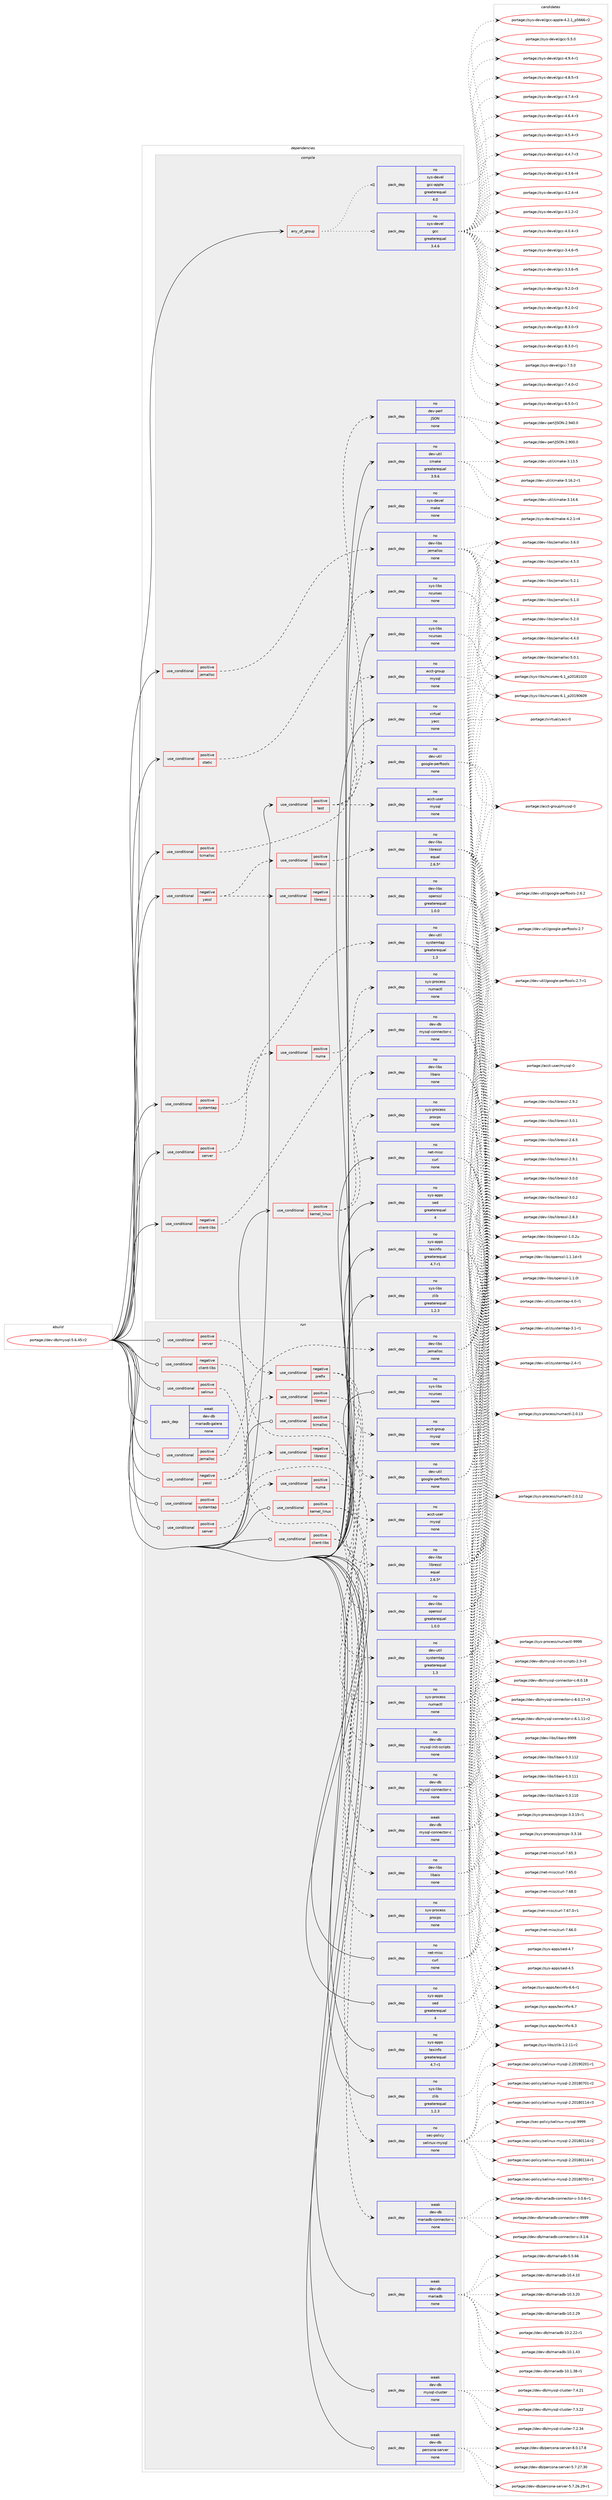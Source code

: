 digraph prolog {

# *************
# Graph options
# *************

newrank=true;
concentrate=true;
compound=true;
graph [rankdir=LR,fontname=Helvetica,fontsize=10,ranksep=1.5];#, ranksep=2.5, nodesep=0.2];
edge  [arrowhead=vee];
node  [fontname=Helvetica,fontsize=10];

# **********
# The ebuild
# **********

subgraph cluster_leftcol {
color=gray;
rank=same;
label=<<i>ebuild</i>>;
id [label="portage://dev-db/mysql-5.6.45-r2", color=red, width=4, href="../dev-db/mysql-5.6.45-r2.svg"];
}

# ****************
# The dependencies
# ****************

subgraph cluster_midcol {
color=gray;
label=<<i>dependencies</i>>;
subgraph cluster_compile {
fillcolor="#eeeeee";
style=filled;
label=<<i>compile</i>>;
subgraph any7005 {
dependency582456 [label=<<TABLE BORDER="0" CELLBORDER="1" CELLSPACING="0" CELLPADDING="4"><TR><TD CELLPADDING="10">any_of_group</TD></TR></TABLE>>, shape=none, color=red];subgraph pack437229 {
dependency582457 [label=<<TABLE BORDER="0" CELLBORDER="1" CELLSPACING="0" CELLPADDING="4" WIDTH="220"><TR><TD ROWSPAN="6" CELLPADDING="30">pack_dep</TD></TR><TR><TD WIDTH="110">no</TD></TR><TR><TD>sys-devel</TD></TR><TR><TD>gcc</TD></TR><TR><TD>greaterequal</TD></TR><TR><TD>3.4.6</TD></TR></TABLE>>, shape=none, color=blue];
}
dependency582456:e -> dependency582457:w [weight=20,style="dotted",arrowhead="oinv"];
subgraph pack437230 {
dependency582458 [label=<<TABLE BORDER="0" CELLBORDER="1" CELLSPACING="0" CELLPADDING="4" WIDTH="220"><TR><TD ROWSPAN="6" CELLPADDING="30">pack_dep</TD></TR><TR><TD WIDTH="110">no</TD></TR><TR><TD>sys-devel</TD></TR><TR><TD>gcc-apple</TD></TR><TR><TD>greaterequal</TD></TR><TR><TD>4.0</TD></TR></TABLE>>, shape=none, color=blue];
}
dependency582456:e -> dependency582458:w [weight=20,style="dotted",arrowhead="oinv"];
}
id:e -> dependency582456:w [weight=20,style="solid",arrowhead="vee"];
subgraph cond137981 {
dependency582459 [label=<<TABLE BORDER="0" CELLBORDER="1" CELLSPACING="0" CELLPADDING="4"><TR><TD ROWSPAN="3" CELLPADDING="10">use_conditional</TD></TR><TR><TD>negative</TD></TR><TR><TD>client-libs</TD></TR></TABLE>>, shape=none, color=red];
subgraph pack437231 {
dependency582460 [label=<<TABLE BORDER="0" CELLBORDER="1" CELLSPACING="0" CELLPADDING="4" WIDTH="220"><TR><TD ROWSPAN="6" CELLPADDING="30">pack_dep</TD></TR><TR><TD WIDTH="110">no</TD></TR><TR><TD>dev-db</TD></TR><TR><TD>mysql-connector-c</TD></TR><TR><TD>none</TD></TR><TR><TD></TD></TR></TABLE>>, shape=none, color=blue];
}
dependency582459:e -> dependency582460:w [weight=20,style="dashed",arrowhead="vee"];
}
id:e -> dependency582459:w [weight=20,style="solid",arrowhead="vee"];
subgraph cond137982 {
dependency582461 [label=<<TABLE BORDER="0" CELLBORDER="1" CELLSPACING="0" CELLPADDING="4"><TR><TD ROWSPAN="3" CELLPADDING="10">use_conditional</TD></TR><TR><TD>negative</TD></TR><TR><TD>yassl</TD></TR></TABLE>>, shape=none, color=red];
subgraph cond137983 {
dependency582462 [label=<<TABLE BORDER="0" CELLBORDER="1" CELLSPACING="0" CELLPADDING="4"><TR><TD ROWSPAN="3" CELLPADDING="10">use_conditional</TD></TR><TR><TD>negative</TD></TR><TR><TD>libressl</TD></TR></TABLE>>, shape=none, color=red];
subgraph pack437232 {
dependency582463 [label=<<TABLE BORDER="0" CELLBORDER="1" CELLSPACING="0" CELLPADDING="4" WIDTH="220"><TR><TD ROWSPAN="6" CELLPADDING="30">pack_dep</TD></TR><TR><TD WIDTH="110">no</TD></TR><TR><TD>dev-libs</TD></TR><TR><TD>openssl</TD></TR><TR><TD>greaterequal</TD></TR><TR><TD>1.0.0</TD></TR></TABLE>>, shape=none, color=blue];
}
dependency582462:e -> dependency582463:w [weight=20,style="dashed",arrowhead="vee"];
}
dependency582461:e -> dependency582462:w [weight=20,style="dashed",arrowhead="vee"];
subgraph cond137984 {
dependency582464 [label=<<TABLE BORDER="0" CELLBORDER="1" CELLSPACING="0" CELLPADDING="4"><TR><TD ROWSPAN="3" CELLPADDING="10">use_conditional</TD></TR><TR><TD>positive</TD></TR><TR><TD>libressl</TD></TR></TABLE>>, shape=none, color=red];
subgraph pack437233 {
dependency582465 [label=<<TABLE BORDER="0" CELLBORDER="1" CELLSPACING="0" CELLPADDING="4" WIDTH="220"><TR><TD ROWSPAN="6" CELLPADDING="30">pack_dep</TD></TR><TR><TD WIDTH="110">no</TD></TR><TR><TD>dev-libs</TD></TR><TR><TD>libressl</TD></TR><TR><TD>equal</TD></TR><TR><TD>2.6.5*</TD></TR></TABLE>>, shape=none, color=blue];
}
dependency582464:e -> dependency582465:w [weight=20,style="dashed",arrowhead="vee"];
}
dependency582461:e -> dependency582464:w [weight=20,style="dashed",arrowhead="vee"];
}
id:e -> dependency582461:w [weight=20,style="solid",arrowhead="vee"];
subgraph cond137985 {
dependency582466 [label=<<TABLE BORDER="0" CELLBORDER="1" CELLSPACING="0" CELLPADDING="4"><TR><TD ROWSPAN="3" CELLPADDING="10">use_conditional</TD></TR><TR><TD>positive</TD></TR><TR><TD>jemalloc</TD></TR></TABLE>>, shape=none, color=red];
subgraph pack437234 {
dependency582467 [label=<<TABLE BORDER="0" CELLBORDER="1" CELLSPACING="0" CELLPADDING="4" WIDTH="220"><TR><TD ROWSPAN="6" CELLPADDING="30">pack_dep</TD></TR><TR><TD WIDTH="110">no</TD></TR><TR><TD>dev-libs</TD></TR><TR><TD>jemalloc</TD></TR><TR><TD>none</TD></TR><TR><TD></TD></TR></TABLE>>, shape=none, color=blue];
}
dependency582466:e -> dependency582467:w [weight=20,style="dashed",arrowhead="vee"];
}
id:e -> dependency582466:w [weight=20,style="solid",arrowhead="vee"];
subgraph cond137986 {
dependency582468 [label=<<TABLE BORDER="0" CELLBORDER="1" CELLSPACING="0" CELLPADDING="4"><TR><TD ROWSPAN="3" CELLPADDING="10">use_conditional</TD></TR><TR><TD>positive</TD></TR><TR><TD>kernel_linux</TD></TR></TABLE>>, shape=none, color=red];
subgraph pack437235 {
dependency582469 [label=<<TABLE BORDER="0" CELLBORDER="1" CELLSPACING="0" CELLPADDING="4" WIDTH="220"><TR><TD ROWSPAN="6" CELLPADDING="30">pack_dep</TD></TR><TR><TD WIDTH="110">no</TD></TR><TR><TD>sys-process</TD></TR><TR><TD>procps</TD></TR><TR><TD>none</TD></TR><TR><TD></TD></TR></TABLE>>, shape=none, color=blue];
}
dependency582468:e -> dependency582469:w [weight=20,style="dashed",arrowhead="vee"];
subgraph pack437236 {
dependency582470 [label=<<TABLE BORDER="0" CELLBORDER="1" CELLSPACING="0" CELLPADDING="4" WIDTH="220"><TR><TD ROWSPAN="6" CELLPADDING="30">pack_dep</TD></TR><TR><TD WIDTH="110">no</TD></TR><TR><TD>dev-libs</TD></TR><TR><TD>libaio</TD></TR><TR><TD>none</TD></TR><TR><TD></TD></TR></TABLE>>, shape=none, color=blue];
}
dependency582468:e -> dependency582470:w [weight=20,style="dashed",arrowhead="vee"];
}
id:e -> dependency582468:w [weight=20,style="solid",arrowhead="vee"];
subgraph cond137987 {
dependency582471 [label=<<TABLE BORDER="0" CELLBORDER="1" CELLSPACING="0" CELLPADDING="4"><TR><TD ROWSPAN="3" CELLPADDING="10">use_conditional</TD></TR><TR><TD>positive</TD></TR><TR><TD>server</TD></TR></TABLE>>, shape=none, color=red];
subgraph cond137988 {
dependency582472 [label=<<TABLE BORDER="0" CELLBORDER="1" CELLSPACING="0" CELLPADDING="4"><TR><TD ROWSPAN="3" CELLPADDING="10">use_conditional</TD></TR><TR><TD>positive</TD></TR><TR><TD>numa</TD></TR></TABLE>>, shape=none, color=red];
subgraph pack437237 {
dependency582473 [label=<<TABLE BORDER="0" CELLBORDER="1" CELLSPACING="0" CELLPADDING="4" WIDTH="220"><TR><TD ROWSPAN="6" CELLPADDING="30">pack_dep</TD></TR><TR><TD WIDTH="110">no</TD></TR><TR><TD>sys-process</TD></TR><TR><TD>numactl</TD></TR><TR><TD>none</TD></TR><TR><TD></TD></TR></TABLE>>, shape=none, color=blue];
}
dependency582472:e -> dependency582473:w [weight=20,style="dashed",arrowhead="vee"];
}
dependency582471:e -> dependency582472:w [weight=20,style="dashed",arrowhead="vee"];
}
id:e -> dependency582471:w [weight=20,style="solid",arrowhead="vee"];
subgraph cond137989 {
dependency582474 [label=<<TABLE BORDER="0" CELLBORDER="1" CELLSPACING="0" CELLPADDING="4"><TR><TD ROWSPAN="3" CELLPADDING="10">use_conditional</TD></TR><TR><TD>positive</TD></TR><TR><TD>static</TD></TR></TABLE>>, shape=none, color=red];
subgraph pack437238 {
dependency582475 [label=<<TABLE BORDER="0" CELLBORDER="1" CELLSPACING="0" CELLPADDING="4" WIDTH="220"><TR><TD ROWSPAN="6" CELLPADDING="30">pack_dep</TD></TR><TR><TD WIDTH="110">no</TD></TR><TR><TD>sys-libs</TD></TR><TR><TD>ncurses</TD></TR><TR><TD>none</TD></TR><TR><TD></TD></TR></TABLE>>, shape=none, color=blue];
}
dependency582474:e -> dependency582475:w [weight=20,style="dashed",arrowhead="vee"];
}
id:e -> dependency582474:w [weight=20,style="solid",arrowhead="vee"];
subgraph cond137990 {
dependency582476 [label=<<TABLE BORDER="0" CELLBORDER="1" CELLSPACING="0" CELLPADDING="4"><TR><TD ROWSPAN="3" CELLPADDING="10">use_conditional</TD></TR><TR><TD>positive</TD></TR><TR><TD>systemtap</TD></TR></TABLE>>, shape=none, color=red];
subgraph pack437239 {
dependency582477 [label=<<TABLE BORDER="0" CELLBORDER="1" CELLSPACING="0" CELLPADDING="4" WIDTH="220"><TR><TD ROWSPAN="6" CELLPADDING="30">pack_dep</TD></TR><TR><TD WIDTH="110">no</TD></TR><TR><TD>dev-util</TD></TR><TR><TD>systemtap</TD></TR><TR><TD>greaterequal</TD></TR><TR><TD>1.3</TD></TR></TABLE>>, shape=none, color=blue];
}
dependency582476:e -> dependency582477:w [weight=20,style="dashed",arrowhead="vee"];
}
id:e -> dependency582476:w [weight=20,style="solid",arrowhead="vee"];
subgraph cond137991 {
dependency582478 [label=<<TABLE BORDER="0" CELLBORDER="1" CELLSPACING="0" CELLPADDING="4"><TR><TD ROWSPAN="3" CELLPADDING="10">use_conditional</TD></TR><TR><TD>positive</TD></TR><TR><TD>tcmalloc</TD></TR></TABLE>>, shape=none, color=red];
subgraph pack437240 {
dependency582479 [label=<<TABLE BORDER="0" CELLBORDER="1" CELLSPACING="0" CELLPADDING="4" WIDTH="220"><TR><TD ROWSPAN="6" CELLPADDING="30">pack_dep</TD></TR><TR><TD WIDTH="110">no</TD></TR><TR><TD>dev-util</TD></TR><TR><TD>google-perftools</TD></TR><TR><TD>none</TD></TR><TR><TD></TD></TR></TABLE>>, shape=none, color=blue];
}
dependency582478:e -> dependency582479:w [weight=20,style="dashed",arrowhead="vee"];
}
id:e -> dependency582478:w [weight=20,style="solid",arrowhead="vee"];
subgraph cond137992 {
dependency582480 [label=<<TABLE BORDER="0" CELLBORDER="1" CELLSPACING="0" CELLPADDING="4"><TR><TD ROWSPAN="3" CELLPADDING="10">use_conditional</TD></TR><TR><TD>positive</TD></TR><TR><TD>test</TD></TR></TABLE>>, shape=none, color=red];
subgraph pack437241 {
dependency582481 [label=<<TABLE BORDER="0" CELLBORDER="1" CELLSPACING="0" CELLPADDING="4" WIDTH="220"><TR><TD ROWSPAN="6" CELLPADDING="30">pack_dep</TD></TR><TR><TD WIDTH="110">no</TD></TR><TR><TD>acct-group</TD></TR><TR><TD>mysql</TD></TR><TR><TD>none</TD></TR><TR><TD></TD></TR></TABLE>>, shape=none, color=blue];
}
dependency582480:e -> dependency582481:w [weight=20,style="dashed",arrowhead="vee"];
subgraph pack437242 {
dependency582482 [label=<<TABLE BORDER="0" CELLBORDER="1" CELLSPACING="0" CELLPADDING="4" WIDTH="220"><TR><TD ROWSPAN="6" CELLPADDING="30">pack_dep</TD></TR><TR><TD WIDTH="110">no</TD></TR><TR><TD>acct-user</TD></TR><TR><TD>mysql</TD></TR><TR><TD>none</TD></TR><TR><TD></TD></TR></TABLE>>, shape=none, color=blue];
}
dependency582480:e -> dependency582482:w [weight=20,style="dashed",arrowhead="vee"];
subgraph pack437243 {
dependency582483 [label=<<TABLE BORDER="0" CELLBORDER="1" CELLSPACING="0" CELLPADDING="4" WIDTH="220"><TR><TD ROWSPAN="6" CELLPADDING="30">pack_dep</TD></TR><TR><TD WIDTH="110">no</TD></TR><TR><TD>dev-perl</TD></TR><TR><TD>JSON</TD></TR><TR><TD>none</TD></TR><TR><TD></TD></TR></TABLE>>, shape=none, color=blue];
}
dependency582480:e -> dependency582483:w [weight=20,style="dashed",arrowhead="vee"];
}
id:e -> dependency582480:w [weight=20,style="solid",arrowhead="vee"];
subgraph pack437244 {
dependency582484 [label=<<TABLE BORDER="0" CELLBORDER="1" CELLSPACING="0" CELLPADDING="4" WIDTH="220"><TR><TD ROWSPAN="6" CELLPADDING="30">pack_dep</TD></TR><TR><TD WIDTH="110">no</TD></TR><TR><TD>dev-util</TD></TR><TR><TD>cmake</TD></TR><TR><TD>greaterequal</TD></TR><TR><TD>3.9.6</TD></TR></TABLE>>, shape=none, color=blue];
}
id:e -> dependency582484:w [weight=20,style="solid",arrowhead="vee"];
subgraph pack437245 {
dependency582485 [label=<<TABLE BORDER="0" CELLBORDER="1" CELLSPACING="0" CELLPADDING="4" WIDTH="220"><TR><TD ROWSPAN="6" CELLPADDING="30">pack_dep</TD></TR><TR><TD WIDTH="110">no</TD></TR><TR><TD>net-misc</TD></TR><TR><TD>curl</TD></TR><TR><TD>none</TD></TR><TR><TD></TD></TR></TABLE>>, shape=none, color=blue];
}
id:e -> dependency582485:w [weight=20,style="solid",arrowhead="vee"];
subgraph pack437246 {
dependency582486 [label=<<TABLE BORDER="0" CELLBORDER="1" CELLSPACING="0" CELLPADDING="4" WIDTH="220"><TR><TD ROWSPAN="6" CELLPADDING="30">pack_dep</TD></TR><TR><TD WIDTH="110">no</TD></TR><TR><TD>sys-apps</TD></TR><TR><TD>sed</TD></TR><TR><TD>greaterequal</TD></TR><TR><TD>4</TD></TR></TABLE>>, shape=none, color=blue];
}
id:e -> dependency582486:w [weight=20,style="solid",arrowhead="vee"];
subgraph pack437247 {
dependency582487 [label=<<TABLE BORDER="0" CELLBORDER="1" CELLSPACING="0" CELLPADDING="4" WIDTH="220"><TR><TD ROWSPAN="6" CELLPADDING="30">pack_dep</TD></TR><TR><TD WIDTH="110">no</TD></TR><TR><TD>sys-apps</TD></TR><TR><TD>texinfo</TD></TR><TR><TD>greaterequal</TD></TR><TR><TD>4.7-r1</TD></TR></TABLE>>, shape=none, color=blue];
}
id:e -> dependency582487:w [weight=20,style="solid",arrowhead="vee"];
subgraph pack437248 {
dependency582488 [label=<<TABLE BORDER="0" CELLBORDER="1" CELLSPACING="0" CELLPADDING="4" WIDTH="220"><TR><TD ROWSPAN="6" CELLPADDING="30">pack_dep</TD></TR><TR><TD WIDTH="110">no</TD></TR><TR><TD>sys-devel</TD></TR><TR><TD>make</TD></TR><TR><TD>none</TD></TR><TR><TD></TD></TR></TABLE>>, shape=none, color=blue];
}
id:e -> dependency582488:w [weight=20,style="solid",arrowhead="vee"];
subgraph pack437249 {
dependency582489 [label=<<TABLE BORDER="0" CELLBORDER="1" CELLSPACING="0" CELLPADDING="4" WIDTH="220"><TR><TD ROWSPAN="6" CELLPADDING="30">pack_dep</TD></TR><TR><TD WIDTH="110">no</TD></TR><TR><TD>sys-libs</TD></TR><TR><TD>ncurses</TD></TR><TR><TD>none</TD></TR><TR><TD></TD></TR></TABLE>>, shape=none, color=blue];
}
id:e -> dependency582489:w [weight=20,style="solid",arrowhead="vee"];
subgraph pack437250 {
dependency582490 [label=<<TABLE BORDER="0" CELLBORDER="1" CELLSPACING="0" CELLPADDING="4" WIDTH="220"><TR><TD ROWSPAN="6" CELLPADDING="30">pack_dep</TD></TR><TR><TD WIDTH="110">no</TD></TR><TR><TD>sys-libs</TD></TR><TR><TD>zlib</TD></TR><TR><TD>greaterequal</TD></TR><TR><TD>1.2.3</TD></TR></TABLE>>, shape=none, color=blue];
}
id:e -> dependency582490:w [weight=20,style="solid",arrowhead="vee"];
subgraph pack437251 {
dependency582491 [label=<<TABLE BORDER="0" CELLBORDER="1" CELLSPACING="0" CELLPADDING="4" WIDTH="220"><TR><TD ROWSPAN="6" CELLPADDING="30">pack_dep</TD></TR><TR><TD WIDTH="110">no</TD></TR><TR><TD>virtual</TD></TR><TR><TD>yacc</TD></TR><TR><TD>none</TD></TR><TR><TD></TD></TR></TABLE>>, shape=none, color=blue];
}
id:e -> dependency582491:w [weight=20,style="solid",arrowhead="vee"];
}
subgraph cluster_compileandrun {
fillcolor="#eeeeee";
style=filled;
label=<<i>compile and run</i>>;
}
subgraph cluster_run {
fillcolor="#eeeeee";
style=filled;
label=<<i>run</i>>;
subgraph cond137993 {
dependency582492 [label=<<TABLE BORDER="0" CELLBORDER="1" CELLSPACING="0" CELLPADDING="4"><TR><TD ROWSPAN="3" CELLPADDING="10">use_conditional</TD></TR><TR><TD>negative</TD></TR><TR><TD>client-libs</TD></TR></TABLE>>, shape=none, color=red];
subgraph pack437252 {
dependency582493 [label=<<TABLE BORDER="0" CELLBORDER="1" CELLSPACING="0" CELLPADDING="4" WIDTH="220"><TR><TD ROWSPAN="6" CELLPADDING="30">pack_dep</TD></TR><TR><TD WIDTH="110">no</TD></TR><TR><TD>dev-db</TD></TR><TR><TD>mysql-connector-c</TD></TR><TR><TD>none</TD></TR><TR><TD></TD></TR></TABLE>>, shape=none, color=blue];
}
dependency582492:e -> dependency582493:w [weight=20,style="dashed",arrowhead="vee"];
}
id:e -> dependency582492:w [weight=20,style="solid",arrowhead="odot"];
subgraph cond137994 {
dependency582494 [label=<<TABLE BORDER="0" CELLBORDER="1" CELLSPACING="0" CELLPADDING="4"><TR><TD ROWSPAN="3" CELLPADDING="10">use_conditional</TD></TR><TR><TD>negative</TD></TR><TR><TD>yassl</TD></TR></TABLE>>, shape=none, color=red];
subgraph cond137995 {
dependency582495 [label=<<TABLE BORDER="0" CELLBORDER="1" CELLSPACING="0" CELLPADDING="4"><TR><TD ROWSPAN="3" CELLPADDING="10">use_conditional</TD></TR><TR><TD>negative</TD></TR><TR><TD>libressl</TD></TR></TABLE>>, shape=none, color=red];
subgraph pack437253 {
dependency582496 [label=<<TABLE BORDER="0" CELLBORDER="1" CELLSPACING="0" CELLPADDING="4" WIDTH="220"><TR><TD ROWSPAN="6" CELLPADDING="30">pack_dep</TD></TR><TR><TD WIDTH="110">no</TD></TR><TR><TD>dev-libs</TD></TR><TR><TD>openssl</TD></TR><TR><TD>greaterequal</TD></TR><TR><TD>1.0.0</TD></TR></TABLE>>, shape=none, color=blue];
}
dependency582495:e -> dependency582496:w [weight=20,style="dashed",arrowhead="vee"];
}
dependency582494:e -> dependency582495:w [weight=20,style="dashed",arrowhead="vee"];
subgraph cond137996 {
dependency582497 [label=<<TABLE BORDER="0" CELLBORDER="1" CELLSPACING="0" CELLPADDING="4"><TR><TD ROWSPAN="3" CELLPADDING="10">use_conditional</TD></TR><TR><TD>positive</TD></TR><TR><TD>libressl</TD></TR></TABLE>>, shape=none, color=red];
subgraph pack437254 {
dependency582498 [label=<<TABLE BORDER="0" CELLBORDER="1" CELLSPACING="0" CELLPADDING="4" WIDTH="220"><TR><TD ROWSPAN="6" CELLPADDING="30">pack_dep</TD></TR><TR><TD WIDTH="110">no</TD></TR><TR><TD>dev-libs</TD></TR><TR><TD>libressl</TD></TR><TR><TD>equal</TD></TR><TR><TD>2.6.5*</TD></TR></TABLE>>, shape=none, color=blue];
}
dependency582497:e -> dependency582498:w [weight=20,style="dashed",arrowhead="vee"];
}
dependency582494:e -> dependency582497:w [weight=20,style="dashed",arrowhead="vee"];
}
id:e -> dependency582494:w [weight=20,style="solid",arrowhead="odot"];
subgraph cond137997 {
dependency582499 [label=<<TABLE BORDER="0" CELLBORDER="1" CELLSPACING="0" CELLPADDING="4"><TR><TD ROWSPAN="3" CELLPADDING="10">use_conditional</TD></TR><TR><TD>positive</TD></TR><TR><TD>client-libs</TD></TR></TABLE>>, shape=none, color=red];
subgraph pack437255 {
dependency582500 [label=<<TABLE BORDER="0" CELLBORDER="1" CELLSPACING="0" CELLPADDING="4" WIDTH="220"><TR><TD ROWSPAN="6" CELLPADDING="30">pack_dep</TD></TR><TR><TD WIDTH="110">weak</TD></TR><TR><TD>dev-db</TD></TR><TR><TD>mariadb-connector-c</TD></TR><TR><TD>none</TD></TR><TR><TD></TD></TR></TABLE>>, shape=none, color=blue];
}
dependency582499:e -> dependency582500:w [weight=20,style="dashed",arrowhead="vee"];
subgraph pack437256 {
dependency582501 [label=<<TABLE BORDER="0" CELLBORDER="1" CELLSPACING="0" CELLPADDING="4" WIDTH="220"><TR><TD ROWSPAN="6" CELLPADDING="30">pack_dep</TD></TR><TR><TD WIDTH="110">weak</TD></TR><TR><TD>dev-db</TD></TR><TR><TD>mysql-connector-c</TD></TR><TR><TD>none</TD></TR><TR><TD></TD></TR></TABLE>>, shape=none, color=blue];
}
dependency582499:e -> dependency582501:w [weight=20,style="dashed",arrowhead="vee"];
}
id:e -> dependency582499:w [weight=20,style="solid",arrowhead="odot"];
subgraph cond137998 {
dependency582502 [label=<<TABLE BORDER="0" CELLBORDER="1" CELLSPACING="0" CELLPADDING="4"><TR><TD ROWSPAN="3" CELLPADDING="10">use_conditional</TD></TR><TR><TD>positive</TD></TR><TR><TD>jemalloc</TD></TR></TABLE>>, shape=none, color=red];
subgraph pack437257 {
dependency582503 [label=<<TABLE BORDER="0" CELLBORDER="1" CELLSPACING="0" CELLPADDING="4" WIDTH="220"><TR><TD ROWSPAN="6" CELLPADDING="30">pack_dep</TD></TR><TR><TD WIDTH="110">no</TD></TR><TR><TD>dev-libs</TD></TR><TR><TD>jemalloc</TD></TR><TR><TD>none</TD></TR><TR><TD></TD></TR></TABLE>>, shape=none, color=blue];
}
dependency582502:e -> dependency582503:w [weight=20,style="dashed",arrowhead="vee"];
}
id:e -> dependency582502:w [weight=20,style="solid",arrowhead="odot"];
subgraph cond137999 {
dependency582504 [label=<<TABLE BORDER="0" CELLBORDER="1" CELLSPACING="0" CELLPADDING="4"><TR><TD ROWSPAN="3" CELLPADDING="10">use_conditional</TD></TR><TR><TD>positive</TD></TR><TR><TD>kernel_linux</TD></TR></TABLE>>, shape=none, color=red];
subgraph pack437258 {
dependency582505 [label=<<TABLE BORDER="0" CELLBORDER="1" CELLSPACING="0" CELLPADDING="4" WIDTH="220"><TR><TD ROWSPAN="6" CELLPADDING="30">pack_dep</TD></TR><TR><TD WIDTH="110">no</TD></TR><TR><TD>sys-process</TD></TR><TR><TD>procps</TD></TR><TR><TD>none</TD></TR><TR><TD></TD></TR></TABLE>>, shape=none, color=blue];
}
dependency582504:e -> dependency582505:w [weight=20,style="dashed",arrowhead="vee"];
subgraph pack437259 {
dependency582506 [label=<<TABLE BORDER="0" CELLBORDER="1" CELLSPACING="0" CELLPADDING="4" WIDTH="220"><TR><TD ROWSPAN="6" CELLPADDING="30">pack_dep</TD></TR><TR><TD WIDTH="110">no</TD></TR><TR><TD>dev-libs</TD></TR><TR><TD>libaio</TD></TR><TR><TD>none</TD></TR><TR><TD></TD></TR></TABLE>>, shape=none, color=blue];
}
dependency582504:e -> dependency582506:w [weight=20,style="dashed",arrowhead="vee"];
}
id:e -> dependency582504:w [weight=20,style="solid",arrowhead="odot"];
subgraph cond138000 {
dependency582507 [label=<<TABLE BORDER="0" CELLBORDER="1" CELLSPACING="0" CELLPADDING="4"><TR><TD ROWSPAN="3" CELLPADDING="10">use_conditional</TD></TR><TR><TD>positive</TD></TR><TR><TD>selinux</TD></TR></TABLE>>, shape=none, color=red];
subgraph pack437260 {
dependency582508 [label=<<TABLE BORDER="0" CELLBORDER="1" CELLSPACING="0" CELLPADDING="4" WIDTH="220"><TR><TD ROWSPAN="6" CELLPADDING="30">pack_dep</TD></TR><TR><TD WIDTH="110">no</TD></TR><TR><TD>sec-policy</TD></TR><TR><TD>selinux-mysql</TD></TR><TR><TD>none</TD></TR><TR><TD></TD></TR></TABLE>>, shape=none, color=blue];
}
dependency582507:e -> dependency582508:w [weight=20,style="dashed",arrowhead="vee"];
}
id:e -> dependency582507:w [weight=20,style="solid",arrowhead="odot"];
subgraph cond138001 {
dependency582509 [label=<<TABLE BORDER="0" CELLBORDER="1" CELLSPACING="0" CELLPADDING="4"><TR><TD ROWSPAN="3" CELLPADDING="10">use_conditional</TD></TR><TR><TD>positive</TD></TR><TR><TD>server</TD></TR></TABLE>>, shape=none, color=red];
subgraph cond138002 {
dependency582510 [label=<<TABLE BORDER="0" CELLBORDER="1" CELLSPACING="0" CELLPADDING="4"><TR><TD ROWSPAN="3" CELLPADDING="10">use_conditional</TD></TR><TR><TD>negative</TD></TR><TR><TD>prefix</TD></TR></TABLE>>, shape=none, color=red];
subgraph pack437261 {
dependency582511 [label=<<TABLE BORDER="0" CELLBORDER="1" CELLSPACING="0" CELLPADDING="4" WIDTH="220"><TR><TD ROWSPAN="6" CELLPADDING="30">pack_dep</TD></TR><TR><TD WIDTH="110">no</TD></TR><TR><TD>acct-group</TD></TR><TR><TD>mysql</TD></TR><TR><TD>none</TD></TR><TR><TD></TD></TR></TABLE>>, shape=none, color=blue];
}
dependency582510:e -> dependency582511:w [weight=20,style="dashed",arrowhead="vee"];
subgraph pack437262 {
dependency582512 [label=<<TABLE BORDER="0" CELLBORDER="1" CELLSPACING="0" CELLPADDING="4" WIDTH="220"><TR><TD ROWSPAN="6" CELLPADDING="30">pack_dep</TD></TR><TR><TD WIDTH="110">no</TD></TR><TR><TD>acct-user</TD></TR><TR><TD>mysql</TD></TR><TR><TD>none</TD></TR><TR><TD></TD></TR></TABLE>>, shape=none, color=blue];
}
dependency582510:e -> dependency582512:w [weight=20,style="dashed",arrowhead="vee"];
subgraph pack437263 {
dependency582513 [label=<<TABLE BORDER="0" CELLBORDER="1" CELLSPACING="0" CELLPADDING="4" WIDTH="220"><TR><TD ROWSPAN="6" CELLPADDING="30">pack_dep</TD></TR><TR><TD WIDTH="110">no</TD></TR><TR><TD>dev-db</TD></TR><TR><TD>mysql-init-scripts</TD></TR><TR><TD>none</TD></TR><TR><TD></TD></TR></TABLE>>, shape=none, color=blue];
}
dependency582510:e -> dependency582513:w [weight=20,style="dashed",arrowhead="vee"];
}
dependency582509:e -> dependency582510:w [weight=20,style="dashed",arrowhead="vee"];
}
id:e -> dependency582509:w [weight=20,style="solid",arrowhead="odot"];
subgraph cond138003 {
dependency582514 [label=<<TABLE BORDER="0" CELLBORDER="1" CELLSPACING="0" CELLPADDING="4"><TR><TD ROWSPAN="3" CELLPADDING="10">use_conditional</TD></TR><TR><TD>positive</TD></TR><TR><TD>server</TD></TR></TABLE>>, shape=none, color=red];
subgraph cond138004 {
dependency582515 [label=<<TABLE BORDER="0" CELLBORDER="1" CELLSPACING="0" CELLPADDING="4"><TR><TD ROWSPAN="3" CELLPADDING="10">use_conditional</TD></TR><TR><TD>positive</TD></TR><TR><TD>numa</TD></TR></TABLE>>, shape=none, color=red];
subgraph pack437264 {
dependency582516 [label=<<TABLE BORDER="0" CELLBORDER="1" CELLSPACING="0" CELLPADDING="4" WIDTH="220"><TR><TD ROWSPAN="6" CELLPADDING="30">pack_dep</TD></TR><TR><TD WIDTH="110">no</TD></TR><TR><TD>sys-process</TD></TR><TR><TD>numactl</TD></TR><TR><TD>none</TD></TR><TR><TD></TD></TR></TABLE>>, shape=none, color=blue];
}
dependency582515:e -> dependency582516:w [weight=20,style="dashed",arrowhead="vee"];
}
dependency582514:e -> dependency582515:w [weight=20,style="dashed",arrowhead="vee"];
}
id:e -> dependency582514:w [weight=20,style="solid",arrowhead="odot"];
subgraph cond138005 {
dependency582517 [label=<<TABLE BORDER="0" CELLBORDER="1" CELLSPACING="0" CELLPADDING="4"><TR><TD ROWSPAN="3" CELLPADDING="10">use_conditional</TD></TR><TR><TD>positive</TD></TR><TR><TD>systemtap</TD></TR></TABLE>>, shape=none, color=red];
subgraph pack437265 {
dependency582518 [label=<<TABLE BORDER="0" CELLBORDER="1" CELLSPACING="0" CELLPADDING="4" WIDTH="220"><TR><TD ROWSPAN="6" CELLPADDING="30">pack_dep</TD></TR><TR><TD WIDTH="110">no</TD></TR><TR><TD>dev-util</TD></TR><TR><TD>systemtap</TD></TR><TR><TD>greaterequal</TD></TR><TR><TD>1.3</TD></TR></TABLE>>, shape=none, color=blue];
}
dependency582517:e -> dependency582518:w [weight=20,style="dashed",arrowhead="vee"];
}
id:e -> dependency582517:w [weight=20,style="solid",arrowhead="odot"];
subgraph cond138006 {
dependency582519 [label=<<TABLE BORDER="0" CELLBORDER="1" CELLSPACING="0" CELLPADDING="4"><TR><TD ROWSPAN="3" CELLPADDING="10">use_conditional</TD></TR><TR><TD>positive</TD></TR><TR><TD>tcmalloc</TD></TR></TABLE>>, shape=none, color=red];
subgraph pack437266 {
dependency582520 [label=<<TABLE BORDER="0" CELLBORDER="1" CELLSPACING="0" CELLPADDING="4" WIDTH="220"><TR><TD ROWSPAN="6" CELLPADDING="30">pack_dep</TD></TR><TR><TD WIDTH="110">no</TD></TR><TR><TD>dev-util</TD></TR><TR><TD>google-perftools</TD></TR><TR><TD>none</TD></TR><TR><TD></TD></TR></TABLE>>, shape=none, color=blue];
}
dependency582519:e -> dependency582520:w [weight=20,style="dashed",arrowhead="vee"];
}
id:e -> dependency582519:w [weight=20,style="solid",arrowhead="odot"];
subgraph pack437267 {
dependency582521 [label=<<TABLE BORDER="0" CELLBORDER="1" CELLSPACING="0" CELLPADDING="4" WIDTH="220"><TR><TD ROWSPAN="6" CELLPADDING="30">pack_dep</TD></TR><TR><TD WIDTH="110">no</TD></TR><TR><TD>net-misc</TD></TR><TR><TD>curl</TD></TR><TR><TD>none</TD></TR><TR><TD></TD></TR></TABLE>>, shape=none, color=blue];
}
id:e -> dependency582521:w [weight=20,style="solid",arrowhead="odot"];
subgraph pack437268 {
dependency582522 [label=<<TABLE BORDER="0" CELLBORDER="1" CELLSPACING="0" CELLPADDING="4" WIDTH="220"><TR><TD ROWSPAN="6" CELLPADDING="30">pack_dep</TD></TR><TR><TD WIDTH="110">no</TD></TR><TR><TD>sys-apps</TD></TR><TR><TD>sed</TD></TR><TR><TD>greaterequal</TD></TR><TR><TD>4</TD></TR></TABLE>>, shape=none, color=blue];
}
id:e -> dependency582522:w [weight=20,style="solid",arrowhead="odot"];
subgraph pack437269 {
dependency582523 [label=<<TABLE BORDER="0" CELLBORDER="1" CELLSPACING="0" CELLPADDING="4" WIDTH="220"><TR><TD ROWSPAN="6" CELLPADDING="30">pack_dep</TD></TR><TR><TD WIDTH="110">no</TD></TR><TR><TD>sys-apps</TD></TR><TR><TD>texinfo</TD></TR><TR><TD>greaterequal</TD></TR><TR><TD>4.7-r1</TD></TR></TABLE>>, shape=none, color=blue];
}
id:e -> dependency582523:w [weight=20,style="solid",arrowhead="odot"];
subgraph pack437270 {
dependency582524 [label=<<TABLE BORDER="0" CELLBORDER="1" CELLSPACING="0" CELLPADDING="4" WIDTH="220"><TR><TD ROWSPAN="6" CELLPADDING="30">pack_dep</TD></TR><TR><TD WIDTH="110">no</TD></TR><TR><TD>sys-libs</TD></TR><TR><TD>ncurses</TD></TR><TR><TD>none</TD></TR><TR><TD></TD></TR></TABLE>>, shape=none, color=blue];
}
id:e -> dependency582524:w [weight=20,style="solid",arrowhead="odot"];
subgraph pack437271 {
dependency582525 [label=<<TABLE BORDER="0" CELLBORDER="1" CELLSPACING="0" CELLPADDING="4" WIDTH="220"><TR><TD ROWSPAN="6" CELLPADDING="30">pack_dep</TD></TR><TR><TD WIDTH="110">no</TD></TR><TR><TD>sys-libs</TD></TR><TR><TD>zlib</TD></TR><TR><TD>greaterequal</TD></TR><TR><TD>1.2.3</TD></TR></TABLE>>, shape=none, color=blue];
}
id:e -> dependency582525:w [weight=20,style="solid",arrowhead="odot"];
subgraph pack437272 {
dependency582526 [label=<<TABLE BORDER="0" CELLBORDER="1" CELLSPACING="0" CELLPADDING="4" WIDTH="220"><TR><TD ROWSPAN="6" CELLPADDING="30">pack_dep</TD></TR><TR><TD WIDTH="110">weak</TD></TR><TR><TD>dev-db</TD></TR><TR><TD>mariadb</TD></TR><TR><TD>none</TD></TR><TR><TD></TD></TR></TABLE>>, shape=none, color=blue];
}
id:e -> dependency582526:w [weight=20,style="solid",arrowhead="odot"];
subgraph pack437273 {
dependency582527 [label=<<TABLE BORDER="0" CELLBORDER="1" CELLSPACING="0" CELLPADDING="4" WIDTH="220"><TR><TD ROWSPAN="6" CELLPADDING="30">pack_dep</TD></TR><TR><TD WIDTH="110">weak</TD></TR><TR><TD>dev-db</TD></TR><TR><TD>mariadb-galera</TD></TR><TR><TD>none</TD></TR><TR><TD></TD></TR></TABLE>>, shape=none, color=blue];
}
id:e -> dependency582527:w [weight=20,style="solid",arrowhead="odot"];
subgraph pack437274 {
dependency582528 [label=<<TABLE BORDER="0" CELLBORDER="1" CELLSPACING="0" CELLPADDING="4" WIDTH="220"><TR><TD ROWSPAN="6" CELLPADDING="30">pack_dep</TD></TR><TR><TD WIDTH="110">weak</TD></TR><TR><TD>dev-db</TD></TR><TR><TD>mysql-cluster</TD></TR><TR><TD>none</TD></TR><TR><TD></TD></TR></TABLE>>, shape=none, color=blue];
}
id:e -> dependency582528:w [weight=20,style="solid",arrowhead="odot"];
subgraph pack437275 {
dependency582529 [label=<<TABLE BORDER="0" CELLBORDER="1" CELLSPACING="0" CELLPADDING="4" WIDTH="220"><TR><TD ROWSPAN="6" CELLPADDING="30">pack_dep</TD></TR><TR><TD WIDTH="110">weak</TD></TR><TR><TD>dev-db</TD></TR><TR><TD>percona-server</TD></TR><TR><TD>none</TD></TR><TR><TD></TD></TR></TABLE>>, shape=none, color=blue];
}
id:e -> dependency582529:w [weight=20,style="solid",arrowhead="odot"];
}
}

# **************
# The candidates
# **************

subgraph cluster_choices {
rank=same;
color=gray;
label=<<i>candidates</i>>;

subgraph choice437229 {
color=black;
nodesep=1;
choice115121115451001011181011084710399994557465046484511451 [label="portage://sys-devel/gcc-9.2.0-r3", color=red, width=4,href="../sys-devel/gcc-9.2.0-r3.svg"];
choice115121115451001011181011084710399994557465046484511450 [label="portage://sys-devel/gcc-9.2.0-r2", color=red, width=4,href="../sys-devel/gcc-9.2.0-r2.svg"];
choice115121115451001011181011084710399994556465146484511451 [label="portage://sys-devel/gcc-8.3.0-r3", color=red, width=4,href="../sys-devel/gcc-8.3.0-r3.svg"];
choice115121115451001011181011084710399994556465146484511449 [label="portage://sys-devel/gcc-8.3.0-r1", color=red, width=4,href="../sys-devel/gcc-8.3.0-r1.svg"];
choice11512111545100101118101108471039999455546534648 [label="portage://sys-devel/gcc-7.5.0", color=red, width=4,href="../sys-devel/gcc-7.5.0.svg"];
choice115121115451001011181011084710399994555465246484511450 [label="portage://sys-devel/gcc-7.4.0-r2", color=red, width=4,href="../sys-devel/gcc-7.4.0-r2.svg"];
choice115121115451001011181011084710399994554465346484511449 [label="portage://sys-devel/gcc-6.5.0-r1", color=red, width=4,href="../sys-devel/gcc-6.5.0-r1.svg"];
choice11512111545100101118101108471039999455346534648 [label="portage://sys-devel/gcc-5.5.0", color=red, width=4,href="../sys-devel/gcc-5.5.0.svg"];
choice115121115451001011181011084710399994552465746524511449 [label="portage://sys-devel/gcc-4.9.4-r1", color=red, width=4,href="../sys-devel/gcc-4.9.4-r1.svg"];
choice115121115451001011181011084710399994552465646534511451 [label="portage://sys-devel/gcc-4.8.5-r3", color=red, width=4,href="../sys-devel/gcc-4.8.5-r3.svg"];
choice115121115451001011181011084710399994552465546524511451 [label="portage://sys-devel/gcc-4.7.4-r3", color=red, width=4,href="../sys-devel/gcc-4.7.4-r3.svg"];
choice115121115451001011181011084710399994552465446524511451 [label="portage://sys-devel/gcc-4.6.4-r3", color=red, width=4,href="../sys-devel/gcc-4.6.4-r3.svg"];
choice115121115451001011181011084710399994552465346524511451 [label="portage://sys-devel/gcc-4.5.4-r3", color=red, width=4,href="../sys-devel/gcc-4.5.4-r3.svg"];
choice115121115451001011181011084710399994552465246554511451 [label="portage://sys-devel/gcc-4.4.7-r3", color=red, width=4,href="../sys-devel/gcc-4.4.7-r3.svg"];
choice115121115451001011181011084710399994552465146544511452 [label="portage://sys-devel/gcc-4.3.6-r4", color=red, width=4,href="../sys-devel/gcc-4.3.6-r4.svg"];
choice115121115451001011181011084710399994552465046524511452 [label="portage://sys-devel/gcc-4.2.4-r4", color=red, width=4,href="../sys-devel/gcc-4.2.4-r4.svg"];
choice115121115451001011181011084710399994552464946504511450 [label="portage://sys-devel/gcc-4.1.2-r2", color=red, width=4,href="../sys-devel/gcc-4.1.2-r2.svg"];
choice115121115451001011181011084710399994552464846524511451 [label="portage://sys-devel/gcc-4.0.4-r3", color=red, width=4,href="../sys-devel/gcc-4.0.4-r3.svg"];
choice115121115451001011181011084710399994551465246544511453 [label="portage://sys-devel/gcc-3.4.6-r5", color=red, width=4,href="../sys-devel/gcc-3.4.6-r5.svg"];
choice115121115451001011181011084710399994551465146544511453 [label="portage://sys-devel/gcc-3.3.6-r5", color=red, width=4,href="../sys-devel/gcc-3.3.6-r5.svg"];
dependency582457:e -> choice115121115451001011181011084710399994557465046484511451:w [style=dotted,weight="100"];
dependency582457:e -> choice115121115451001011181011084710399994557465046484511450:w [style=dotted,weight="100"];
dependency582457:e -> choice115121115451001011181011084710399994556465146484511451:w [style=dotted,weight="100"];
dependency582457:e -> choice115121115451001011181011084710399994556465146484511449:w [style=dotted,weight="100"];
dependency582457:e -> choice11512111545100101118101108471039999455546534648:w [style=dotted,weight="100"];
dependency582457:e -> choice115121115451001011181011084710399994555465246484511450:w [style=dotted,weight="100"];
dependency582457:e -> choice115121115451001011181011084710399994554465346484511449:w [style=dotted,weight="100"];
dependency582457:e -> choice11512111545100101118101108471039999455346534648:w [style=dotted,weight="100"];
dependency582457:e -> choice115121115451001011181011084710399994552465746524511449:w [style=dotted,weight="100"];
dependency582457:e -> choice115121115451001011181011084710399994552465646534511451:w [style=dotted,weight="100"];
dependency582457:e -> choice115121115451001011181011084710399994552465546524511451:w [style=dotted,weight="100"];
dependency582457:e -> choice115121115451001011181011084710399994552465446524511451:w [style=dotted,weight="100"];
dependency582457:e -> choice115121115451001011181011084710399994552465346524511451:w [style=dotted,weight="100"];
dependency582457:e -> choice115121115451001011181011084710399994552465246554511451:w [style=dotted,weight="100"];
dependency582457:e -> choice115121115451001011181011084710399994552465146544511452:w [style=dotted,weight="100"];
dependency582457:e -> choice115121115451001011181011084710399994552465046524511452:w [style=dotted,weight="100"];
dependency582457:e -> choice115121115451001011181011084710399994552464946504511450:w [style=dotted,weight="100"];
dependency582457:e -> choice115121115451001011181011084710399994552464846524511451:w [style=dotted,weight="100"];
dependency582457:e -> choice115121115451001011181011084710399994551465246544511453:w [style=dotted,weight="100"];
dependency582457:e -> choice115121115451001011181011084710399994551465146544511453:w [style=dotted,weight="100"];
}
subgraph choice437230 {
color=black;
nodesep=1;
choice11512111545100101118101108471039999459711211210810145524650464995112535454544511450 [label="portage://sys-devel/gcc-apple-4.2.1_p5666-r2", color=red, width=4,href="../sys-devel/gcc-apple-4.2.1_p5666-r2.svg"];
dependency582458:e -> choice11512111545100101118101108471039999459711211210810145524650464995112535454544511450:w [style=dotted,weight="100"];
}
subgraph choice437231 {
color=black;
nodesep=1;
choice100101118451009847109121115113108459911111011010199116111114459945564648464956 [label="portage://dev-db/mysql-connector-c-8.0.18", color=red, width=4,href="../dev-db/mysql-connector-c-8.0.18.svg"];
choice1001011184510098471091211151131084599111110110101991161111144599455646484649554511451 [label="portage://dev-db/mysql-connector-c-8.0.17-r3", color=red, width=4,href="../dev-db/mysql-connector-c-8.0.17-r3.svg"];
choice1001011184510098471091211151131084599111110110101991161111144599455446494649494511450 [label="portage://dev-db/mysql-connector-c-6.1.11-r2", color=red, width=4,href="../dev-db/mysql-connector-c-6.1.11-r2.svg"];
dependency582460:e -> choice100101118451009847109121115113108459911111011010199116111114459945564648464956:w [style=dotted,weight="100"];
dependency582460:e -> choice1001011184510098471091211151131084599111110110101991161111144599455646484649554511451:w [style=dotted,weight="100"];
dependency582460:e -> choice1001011184510098471091211151131084599111110110101991161111144599455446494649494511450:w [style=dotted,weight="100"];
}
subgraph choice437232 {
color=black;
nodesep=1;
choice1001011184510810598115471111121011101151151084549464946491004511451 [label="portage://dev-libs/openssl-1.1.1d-r3", color=red, width=4,href="../dev-libs/openssl-1.1.1d-r3.svg"];
choice100101118451081059811547111112101110115115108454946494648108 [label="portage://dev-libs/openssl-1.1.0l", color=red, width=4,href="../dev-libs/openssl-1.1.0l.svg"];
choice100101118451081059811547111112101110115115108454946484650117 [label="portage://dev-libs/openssl-1.0.2u", color=red, width=4,href="../dev-libs/openssl-1.0.2u.svg"];
dependency582463:e -> choice1001011184510810598115471111121011101151151084549464946491004511451:w [style=dotted,weight="100"];
dependency582463:e -> choice100101118451081059811547111112101110115115108454946494648108:w [style=dotted,weight="100"];
dependency582463:e -> choice100101118451081059811547111112101110115115108454946484650117:w [style=dotted,weight="100"];
}
subgraph choice437233 {
color=black;
nodesep=1;
choice10010111845108105981154710810598114101115115108455146484650 [label="portage://dev-libs/libressl-3.0.2", color=red, width=4,href="../dev-libs/libressl-3.0.2.svg"];
choice10010111845108105981154710810598114101115115108455146484649 [label="portage://dev-libs/libressl-3.0.1", color=red, width=4,href="../dev-libs/libressl-3.0.1.svg"];
choice10010111845108105981154710810598114101115115108455146484648 [label="portage://dev-libs/libressl-3.0.0", color=red, width=4,href="../dev-libs/libressl-3.0.0.svg"];
choice10010111845108105981154710810598114101115115108455046574650 [label="portage://dev-libs/libressl-2.9.2", color=red, width=4,href="../dev-libs/libressl-2.9.2.svg"];
choice10010111845108105981154710810598114101115115108455046574649 [label="portage://dev-libs/libressl-2.9.1", color=red, width=4,href="../dev-libs/libressl-2.9.1.svg"];
choice10010111845108105981154710810598114101115115108455046564651 [label="portage://dev-libs/libressl-2.8.3", color=red, width=4,href="../dev-libs/libressl-2.8.3.svg"];
choice10010111845108105981154710810598114101115115108455046544653 [label="portage://dev-libs/libressl-2.6.5", color=red, width=4,href="../dev-libs/libressl-2.6.5.svg"];
dependency582465:e -> choice10010111845108105981154710810598114101115115108455146484650:w [style=dotted,weight="100"];
dependency582465:e -> choice10010111845108105981154710810598114101115115108455146484649:w [style=dotted,weight="100"];
dependency582465:e -> choice10010111845108105981154710810598114101115115108455146484648:w [style=dotted,weight="100"];
dependency582465:e -> choice10010111845108105981154710810598114101115115108455046574650:w [style=dotted,weight="100"];
dependency582465:e -> choice10010111845108105981154710810598114101115115108455046574649:w [style=dotted,weight="100"];
dependency582465:e -> choice10010111845108105981154710810598114101115115108455046564651:w [style=dotted,weight="100"];
dependency582465:e -> choice10010111845108105981154710810598114101115115108455046544653:w [style=dotted,weight="100"];
}
subgraph choice437234 {
color=black;
nodesep=1;
choice1001011184510810598115471061011099710810811199455346504649 [label="portage://dev-libs/jemalloc-5.2.1", color=red, width=4,href="../dev-libs/jemalloc-5.2.1.svg"];
choice1001011184510810598115471061011099710810811199455346504648 [label="portage://dev-libs/jemalloc-5.2.0", color=red, width=4,href="../dev-libs/jemalloc-5.2.0.svg"];
choice1001011184510810598115471061011099710810811199455346494648 [label="portage://dev-libs/jemalloc-5.1.0", color=red, width=4,href="../dev-libs/jemalloc-5.1.0.svg"];
choice1001011184510810598115471061011099710810811199455346484649 [label="portage://dev-libs/jemalloc-5.0.1", color=red, width=4,href="../dev-libs/jemalloc-5.0.1.svg"];
choice1001011184510810598115471061011099710810811199455246534648 [label="portage://dev-libs/jemalloc-4.5.0", color=red, width=4,href="../dev-libs/jemalloc-4.5.0.svg"];
choice1001011184510810598115471061011099710810811199455246524648 [label="portage://dev-libs/jemalloc-4.4.0", color=red, width=4,href="../dev-libs/jemalloc-4.4.0.svg"];
choice1001011184510810598115471061011099710810811199455146544648 [label="portage://dev-libs/jemalloc-3.6.0", color=red, width=4,href="../dev-libs/jemalloc-3.6.0.svg"];
dependency582467:e -> choice1001011184510810598115471061011099710810811199455346504649:w [style=dotted,weight="100"];
dependency582467:e -> choice1001011184510810598115471061011099710810811199455346504648:w [style=dotted,weight="100"];
dependency582467:e -> choice1001011184510810598115471061011099710810811199455346494648:w [style=dotted,weight="100"];
dependency582467:e -> choice1001011184510810598115471061011099710810811199455346484649:w [style=dotted,weight="100"];
dependency582467:e -> choice1001011184510810598115471061011099710810811199455246534648:w [style=dotted,weight="100"];
dependency582467:e -> choice1001011184510810598115471061011099710810811199455246524648:w [style=dotted,weight="100"];
dependency582467:e -> choice1001011184510810598115471061011099710810811199455146544648:w [style=dotted,weight="100"];
}
subgraph choice437235 {
color=black;
nodesep=1;
choice1151211154511211411199101115115471121141119911211545514651464954 [label="portage://sys-process/procps-3.3.16", color=red, width=4,href="../sys-process/procps-3.3.16.svg"];
choice11512111545112114111991011151154711211411199112115455146514649534511449 [label="portage://sys-process/procps-3.3.15-r1", color=red, width=4,href="../sys-process/procps-3.3.15-r1.svg"];
dependency582469:e -> choice1151211154511211411199101115115471121141119911211545514651464954:w [style=dotted,weight="100"];
dependency582469:e -> choice11512111545112114111991011151154711211411199112115455146514649534511449:w [style=dotted,weight="100"];
}
subgraph choice437236 {
color=black;
nodesep=1;
choice10010111845108105981154710810598971051114557575757 [label="portage://dev-libs/libaio-9999", color=red, width=4,href="../dev-libs/libaio-9999.svg"];
choice10010111845108105981154710810598971051114548465146494950 [label="portage://dev-libs/libaio-0.3.112", color=red, width=4,href="../dev-libs/libaio-0.3.112.svg"];
choice10010111845108105981154710810598971051114548465146494949 [label="portage://dev-libs/libaio-0.3.111", color=red, width=4,href="../dev-libs/libaio-0.3.111.svg"];
choice10010111845108105981154710810598971051114548465146494948 [label="portage://dev-libs/libaio-0.3.110", color=red, width=4,href="../dev-libs/libaio-0.3.110.svg"];
dependency582470:e -> choice10010111845108105981154710810598971051114557575757:w [style=dotted,weight="100"];
dependency582470:e -> choice10010111845108105981154710810598971051114548465146494950:w [style=dotted,weight="100"];
dependency582470:e -> choice10010111845108105981154710810598971051114548465146494949:w [style=dotted,weight="100"];
dependency582470:e -> choice10010111845108105981154710810598971051114548465146494948:w [style=dotted,weight="100"];
}
subgraph choice437237 {
color=black;
nodesep=1;
choice11512111545112114111991011151154711011710997991161084557575757 [label="portage://sys-process/numactl-9999", color=red, width=4,href="../sys-process/numactl-9999.svg"];
choice115121115451121141119910111511547110117109979911610845504648464951 [label="portage://sys-process/numactl-2.0.13", color=red, width=4,href="../sys-process/numactl-2.0.13.svg"];
choice115121115451121141119910111511547110117109979911610845504648464950 [label="portage://sys-process/numactl-2.0.12", color=red, width=4,href="../sys-process/numactl-2.0.12.svg"];
dependency582473:e -> choice11512111545112114111991011151154711011710997991161084557575757:w [style=dotted,weight="100"];
dependency582473:e -> choice115121115451121141119910111511547110117109979911610845504648464951:w [style=dotted,weight="100"];
dependency582473:e -> choice115121115451121141119910111511547110117109979911610845504648464950:w [style=dotted,weight="100"];
}
subgraph choice437238 {
color=black;
nodesep=1;
choice1151211154510810598115471109911711411510111545544649951125048495748544857 [label="portage://sys-libs/ncurses-6.1_p20190609", color=red, width=4,href="../sys-libs/ncurses-6.1_p20190609.svg"];
choice1151211154510810598115471109911711411510111545544649951125048495649485048 [label="portage://sys-libs/ncurses-6.1_p20181020", color=red, width=4,href="../sys-libs/ncurses-6.1_p20181020.svg"];
dependency582475:e -> choice1151211154510810598115471109911711411510111545544649951125048495748544857:w [style=dotted,weight="100"];
dependency582475:e -> choice1151211154510810598115471109911711411510111545544649951125048495649485048:w [style=dotted,weight="100"];
}
subgraph choice437239 {
color=black;
nodesep=1;
choice100101118451171161051084711512111511610110911697112455246484511449 [label="portage://dev-util/systemtap-4.0-r1", color=red, width=4,href="../dev-util/systemtap-4.0-r1.svg"];
choice100101118451171161051084711512111511610110911697112455146494511449 [label="portage://dev-util/systemtap-3.1-r1", color=red, width=4,href="../dev-util/systemtap-3.1-r1.svg"];
choice100101118451171161051084711512111511610110911697112455046524511449 [label="portage://dev-util/systemtap-2.4-r1", color=red, width=4,href="../dev-util/systemtap-2.4-r1.svg"];
dependency582477:e -> choice100101118451171161051084711512111511610110911697112455246484511449:w [style=dotted,weight="100"];
dependency582477:e -> choice100101118451171161051084711512111511610110911697112455146494511449:w [style=dotted,weight="100"];
dependency582477:e -> choice100101118451171161051084711512111511610110911697112455046524511449:w [style=dotted,weight="100"];
}
subgraph choice437240 {
color=black;
nodesep=1;
choice100101118451171161051084710311111110310810145112101114102116111111108115455046554511449 [label="portage://dev-util/google-perftools-2.7-r1", color=red, width=4,href="../dev-util/google-perftools-2.7-r1.svg"];
choice10010111845117116105108471031111111031081014511210111410211611111110811545504655 [label="portage://dev-util/google-perftools-2.7", color=red, width=4,href="../dev-util/google-perftools-2.7.svg"];
choice100101118451171161051084710311111110310810145112101114102116111111108115455046544650 [label="portage://dev-util/google-perftools-2.6.2", color=red, width=4,href="../dev-util/google-perftools-2.6.2.svg"];
dependency582479:e -> choice100101118451171161051084710311111110310810145112101114102116111111108115455046554511449:w [style=dotted,weight="100"];
dependency582479:e -> choice10010111845117116105108471031111111031081014511210111410211611111110811545504655:w [style=dotted,weight="100"];
dependency582479:e -> choice100101118451171161051084710311111110310810145112101114102116111111108115455046544650:w [style=dotted,weight="100"];
}
subgraph choice437241 {
color=black;
nodesep=1;
choice97999911645103114111117112471091211151131084548 [label="portage://acct-group/mysql-0", color=red, width=4,href="../acct-group/mysql-0.svg"];
dependency582481:e -> choice97999911645103114111117112471091211151131084548:w [style=dotted,weight="100"];
}
subgraph choice437242 {
color=black;
nodesep=1;
choice97999911645117115101114471091211151131084548 [label="portage://acct-user/mysql-0", color=red, width=4,href="../acct-user/mysql-0.svg"];
dependency582482:e -> choice97999911645117115101114471091211151131084548:w [style=dotted,weight="100"];
}
subgraph choice437243 {
color=black;
nodesep=1;
choice1001011184511210111410847748379784550465752484648 [label="portage://dev-perl/JSON-2.940.0", color=red, width=4,href="../dev-perl/JSON-2.940.0.svg"];
choice1001011184511210111410847748379784550465748484648 [label="portage://dev-perl/JSON-2.900.0", color=red, width=4,href="../dev-perl/JSON-2.900.0.svg"];
dependency582483:e -> choice1001011184511210111410847748379784550465752484648:w [style=dotted,weight="100"];
dependency582483:e -> choice1001011184511210111410847748379784550465748484648:w [style=dotted,weight="100"];
}
subgraph choice437244 {
color=black;
nodesep=1;
choice10010111845117116105108479910997107101455146495446504511449 [label="portage://dev-util/cmake-3.16.2-r1", color=red, width=4,href="../dev-util/cmake-3.16.2-r1.svg"];
choice1001011184511711610510847991099710710145514649524654 [label="portage://dev-util/cmake-3.14.6", color=red, width=4,href="../dev-util/cmake-3.14.6.svg"];
choice1001011184511711610510847991099710710145514649514653 [label="portage://dev-util/cmake-3.13.5", color=red, width=4,href="../dev-util/cmake-3.13.5.svg"];
dependency582484:e -> choice10010111845117116105108479910997107101455146495446504511449:w [style=dotted,weight="100"];
dependency582484:e -> choice1001011184511711610510847991099710710145514649524654:w [style=dotted,weight="100"];
dependency582484:e -> choice1001011184511711610510847991099710710145514649514653:w [style=dotted,weight="100"];
}
subgraph choice437245 {
color=black;
nodesep=1;
choice1101011164510910511599479911711410845554654564648 [label="portage://net-misc/curl-7.68.0", color=red, width=4,href="../net-misc/curl-7.68.0.svg"];
choice11010111645109105115994799117114108455546545546484511449 [label="portage://net-misc/curl-7.67.0-r1", color=red, width=4,href="../net-misc/curl-7.67.0-r1.svg"];
choice1101011164510910511599479911711410845554654544648 [label="portage://net-misc/curl-7.66.0", color=red, width=4,href="../net-misc/curl-7.66.0.svg"];
choice1101011164510910511599479911711410845554654534651 [label="portage://net-misc/curl-7.65.3", color=red, width=4,href="../net-misc/curl-7.65.3.svg"];
choice1101011164510910511599479911711410845554654534648 [label="portage://net-misc/curl-7.65.0", color=red, width=4,href="../net-misc/curl-7.65.0.svg"];
dependency582485:e -> choice1101011164510910511599479911711410845554654564648:w [style=dotted,weight="100"];
dependency582485:e -> choice11010111645109105115994799117114108455546545546484511449:w [style=dotted,weight="100"];
dependency582485:e -> choice1101011164510910511599479911711410845554654544648:w [style=dotted,weight="100"];
dependency582485:e -> choice1101011164510910511599479911711410845554654534651:w [style=dotted,weight="100"];
dependency582485:e -> choice1101011164510910511599479911711410845554654534648:w [style=dotted,weight="100"];
}
subgraph choice437246 {
color=black;
nodesep=1;
choice11512111545971121121154711510110045524655 [label="portage://sys-apps/sed-4.7", color=red, width=4,href="../sys-apps/sed-4.7.svg"];
choice11512111545971121121154711510110045524653 [label="portage://sys-apps/sed-4.5", color=red, width=4,href="../sys-apps/sed-4.5.svg"];
dependency582486:e -> choice11512111545971121121154711510110045524655:w [style=dotted,weight="100"];
dependency582486:e -> choice11512111545971121121154711510110045524653:w [style=dotted,weight="100"];
}
subgraph choice437247 {
color=black;
nodesep=1;
choice11512111545971121121154711610112010511010211145544655 [label="portage://sys-apps/texinfo-6.7", color=red, width=4,href="../sys-apps/texinfo-6.7.svg"];
choice115121115459711211211547116101120105110102111455446544511449 [label="portage://sys-apps/texinfo-6.6-r1", color=red, width=4,href="../sys-apps/texinfo-6.6-r1.svg"];
choice11512111545971121121154711610112010511010211145544651 [label="portage://sys-apps/texinfo-6.3", color=red, width=4,href="../sys-apps/texinfo-6.3.svg"];
dependency582487:e -> choice11512111545971121121154711610112010511010211145544655:w [style=dotted,weight="100"];
dependency582487:e -> choice115121115459711211211547116101120105110102111455446544511449:w [style=dotted,weight="100"];
dependency582487:e -> choice11512111545971121121154711610112010511010211145544651:w [style=dotted,weight="100"];
}
subgraph choice437248 {
color=black;
nodesep=1;
choice1151211154510010111810110847109971071014552465046494511452 [label="portage://sys-devel/make-4.2.1-r4", color=red, width=4,href="../sys-devel/make-4.2.1-r4.svg"];
dependency582488:e -> choice1151211154510010111810110847109971071014552465046494511452:w [style=dotted,weight="100"];
}
subgraph choice437249 {
color=black;
nodesep=1;
choice1151211154510810598115471109911711411510111545544649951125048495748544857 [label="portage://sys-libs/ncurses-6.1_p20190609", color=red, width=4,href="../sys-libs/ncurses-6.1_p20190609.svg"];
choice1151211154510810598115471109911711411510111545544649951125048495649485048 [label="portage://sys-libs/ncurses-6.1_p20181020", color=red, width=4,href="../sys-libs/ncurses-6.1_p20181020.svg"];
dependency582489:e -> choice1151211154510810598115471109911711411510111545544649951125048495748544857:w [style=dotted,weight="100"];
dependency582489:e -> choice1151211154510810598115471109911711411510111545544649951125048495649485048:w [style=dotted,weight="100"];
}
subgraph choice437250 {
color=black;
nodesep=1;
choice11512111545108105981154712210810598454946504649494511450 [label="portage://sys-libs/zlib-1.2.11-r2", color=red, width=4,href="../sys-libs/zlib-1.2.11-r2.svg"];
dependency582490:e -> choice11512111545108105981154712210810598454946504649494511450:w [style=dotted,weight="100"];
}
subgraph choice437251 {
color=black;
nodesep=1;
choice11810511411611797108471219799994548 [label="portage://virtual/yacc-0", color=red, width=4,href="../virtual/yacc-0.svg"];
dependency582491:e -> choice11810511411611797108471219799994548:w [style=dotted,weight="100"];
}
subgraph choice437252 {
color=black;
nodesep=1;
choice100101118451009847109121115113108459911111011010199116111114459945564648464956 [label="portage://dev-db/mysql-connector-c-8.0.18", color=red, width=4,href="../dev-db/mysql-connector-c-8.0.18.svg"];
choice1001011184510098471091211151131084599111110110101991161111144599455646484649554511451 [label="portage://dev-db/mysql-connector-c-8.0.17-r3", color=red, width=4,href="../dev-db/mysql-connector-c-8.0.17-r3.svg"];
choice1001011184510098471091211151131084599111110110101991161111144599455446494649494511450 [label="portage://dev-db/mysql-connector-c-6.1.11-r2", color=red, width=4,href="../dev-db/mysql-connector-c-6.1.11-r2.svg"];
dependency582493:e -> choice100101118451009847109121115113108459911111011010199116111114459945564648464956:w [style=dotted,weight="100"];
dependency582493:e -> choice1001011184510098471091211151131084599111110110101991161111144599455646484649554511451:w [style=dotted,weight="100"];
dependency582493:e -> choice1001011184510098471091211151131084599111110110101991161111144599455446494649494511450:w [style=dotted,weight="100"];
}
subgraph choice437253 {
color=black;
nodesep=1;
choice1001011184510810598115471111121011101151151084549464946491004511451 [label="portage://dev-libs/openssl-1.1.1d-r3", color=red, width=4,href="../dev-libs/openssl-1.1.1d-r3.svg"];
choice100101118451081059811547111112101110115115108454946494648108 [label="portage://dev-libs/openssl-1.1.0l", color=red, width=4,href="../dev-libs/openssl-1.1.0l.svg"];
choice100101118451081059811547111112101110115115108454946484650117 [label="portage://dev-libs/openssl-1.0.2u", color=red, width=4,href="../dev-libs/openssl-1.0.2u.svg"];
dependency582496:e -> choice1001011184510810598115471111121011101151151084549464946491004511451:w [style=dotted,weight="100"];
dependency582496:e -> choice100101118451081059811547111112101110115115108454946494648108:w [style=dotted,weight="100"];
dependency582496:e -> choice100101118451081059811547111112101110115115108454946484650117:w [style=dotted,weight="100"];
}
subgraph choice437254 {
color=black;
nodesep=1;
choice10010111845108105981154710810598114101115115108455146484650 [label="portage://dev-libs/libressl-3.0.2", color=red, width=4,href="../dev-libs/libressl-3.0.2.svg"];
choice10010111845108105981154710810598114101115115108455146484649 [label="portage://dev-libs/libressl-3.0.1", color=red, width=4,href="../dev-libs/libressl-3.0.1.svg"];
choice10010111845108105981154710810598114101115115108455146484648 [label="portage://dev-libs/libressl-3.0.0", color=red, width=4,href="../dev-libs/libressl-3.0.0.svg"];
choice10010111845108105981154710810598114101115115108455046574650 [label="portage://dev-libs/libressl-2.9.2", color=red, width=4,href="../dev-libs/libressl-2.9.2.svg"];
choice10010111845108105981154710810598114101115115108455046574649 [label="portage://dev-libs/libressl-2.9.1", color=red, width=4,href="../dev-libs/libressl-2.9.1.svg"];
choice10010111845108105981154710810598114101115115108455046564651 [label="portage://dev-libs/libressl-2.8.3", color=red, width=4,href="../dev-libs/libressl-2.8.3.svg"];
choice10010111845108105981154710810598114101115115108455046544653 [label="portage://dev-libs/libressl-2.6.5", color=red, width=4,href="../dev-libs/libressl-2.6.5.svg"];
dependency582498:e -> choice10010111845108105981154710810598114101115115108455146484650:w [style=dotted,weight="100"];
dependency582498:e -> choice10010111845108105981154710810598114101115115108455146484649:w [style=dotted,weight="100"];
dependency582498:e -> choice10010111845108105981154710810598114101115115108455146484648:w [style=dotted,weight="100"];
dependency582498:e -> choice10010111845108105981154710810598114101115115108455046574650:w [style=dotted,weight="100"];
dependency582498:e -> choice10010111845108105981154710810598114101115115108455046574649:w [style=dotted,weight="100"];
dependency582498:e -> choice10010111845108105981154710810598114101115115108455046564651:w [style=dotted,weight="100"];
dependency582498:e -> choice10010111845108105981154710810598114101115115108455046544653:w [style=dotted,weight="100"];
}
subgraph choice437255 {
color=black;
nodesep=1;
choice10010111845100984710997114105971009845991111101101019911611111445994557575757 [label="portage://dev-db/mariadb-connector-c-9999", color=red, width=4,href="../dev-db/mariadb-connector-c-9999.svg"];
choice1001011184510098471099711410597100984599111110110101991161111144599455146494654 [label="portage://dev-db/mariadb-connector-c-3.1.6", color=red, width=4,href="../dev-db/mariadb-connector-c-3.1.6.svg"];
choice10010111845100984710997114105971009845991111101101019911611111445994551464846544511449 [label="portage://dev-db/mariadb-connector-c-3.0.6-r1", color=red, width=4,href="../dev-db/mariadb-connector-c-3.0.6-r1.svg"];
dependency582500:e -> choice10010111845100984710997114105971009845991111101101019911611111445994557575757:w [style=dotted,weight="100"];
dependency582500:e -> choice1001011184510098471099711410597100984599111110110101991161111144599455146494654:w [style=dotted,weight="100"];
dependency582500:e -> choice10010111845100984710997114105971009845991111101101019911611111445994551464846544511449:w [style=dotted,weight="100"];
}
subgraph choice437256 {
color=black;
nodesep=1;
choice100101118451009847109121115113108459911111011010199116111114459945564648464956 [label="portage://dev-db/mysql-connector-c-8.0.18", color=red, width=4,href="../dev-db/mysql-connector-c-8.0.18.svg"];
choice1001011184510098471091211151131084599111110110101991161111144599455646484649554511451 [label="portage://dev-db/mysql-connector-c-8.0.17-r3", color=red, width=4,href="../dev-db/mysql-connector-c-8.0.17-r3.svg"];
choice1001011184510098471091211151131084599111110110101991161111144599455446494649494511450 [label="portage://dev-db/mysql-connector-c-6.1.11-r2", color=red, width=4,href="../dev-db/mysql-connector-c-6.1.11-r2.svg"];
dependency582501:e -> choice100101118451009847109121115113108459911111011010199116111114459945564648464956:w [style=dotted,weight="100"];
dependency582501:e -> choice1001011184510098471091211151131084599111110110101991161111144599455646484649554511451:w [style=dotted,weight="100"];
dependency582501:e -> choice1001011184510098471091211151131084599111110110101991161111144599455446494649494511450:w [style=dotted,weight="100"];
}
subgraph choice437257 {
color=black;
nodesep=1;
choice1001011184510810598115471061011099710810811199455346504649 [label="portage://dev-libs/jemalloc-5.2.1", color=red, width=4,href="../dev-libs/jemalloc-5.2.1.svg"];
choice1001011184510810598115471061011099710810811199455346504648 [label="portage://dev-libs/jemalloc-5.2.0", color=red, width=4,href="../dev-libs/jemalloc-5.2.0.svg"];
choice1001011184510810598115471061011099710810811199455346494648 [label="portage://dev-libs/jemalloc-5.1.0", color=red, width=4,href="../dev-libs/jemalloc-5.1.0.svg"];
choice1001011184510810598115471061011099710810811199455346484649 [label="portage://dev-libs/jemalloc-5.0.1", color=red, width=4,href="../dev-libs/jemalloc-5.0.1.svg"];
choice1001011184510810598115471061011099710810811199455246534648 [label="portage://dev-libs/jemalloc-4.5.0", color=red, width=4,href="../dev-libs/jemalloc-4.5.0.svg"];
choice1001011184510810598115471061011099710810811199455246524648 [label="portage://dev-libs/jemalloc-4.4.0", color=red, width=4,href="../dev-libs/jemalloc-4.4.0.svg"];
choice1001011184510810598115471061011099710810811199455146544648 [label="portage://dev-libs/jemalloc-3.6.0", color=red, width=4,href="../dev-libs/jemalloc-3.6.0.svg"];
dependency582503:e -> choice1001011184510810598115471061011099710810811199455346504649:w [style=dotted,weight="100"];
dependency582503:e -> choice1001011184510810598115471061011099710810811199455346504648:w [style=dotted,weight="100"];
dependency582503:e -> choice1001011184510810598115471061011099710810811199455346494648:w [style=dotted,weight="100"];
dependency582503:e -> choice1001011184510810598115471061011099710810811199455346484649:w [style=dotted,weight="100"];
dependency582503:e -> choice1001011184510810598115471061011099710810811199455246534648:w [style=dotted,weight="100"];
dependency582503:e -> choice1001011184510810598115471061011099710810811199455246524648:w [style=dotted,weight="100"];
dependency582503:e -> choice1001011184510810598115471061011099710810811199455146544648:w [style=dotted,weight="100"];
}
subgraph choice437258 {
color=black;
nodesep=1;
choice1151211154511211411199101115115471121141119911211545514651464954 [label="portage://sys-process/procps-3.3.16", color=red, width=4,href="../sys-process/procps-3.3.16.svg"];
choice11512111545112114111991011151154711211411199112115455146514649534511449 [label="portage://sys-process/procps-3.3.15-r1", color=red, width=4,href="../sys-process/procps-3.3.15-r1.svg"];
dependency582505:e -> choice1151211154511211411199101115115471121141119911211545514651464954:w [style=dotted,weight="100"];
dependency582505:e -> choice11512111545112114111991011151154711211411199112115455146514649534511449:w [style=dotted,weight="100"];
}
subgraph choice437259 {
color=black;
nodesep=1;
choice10010111845108105981154710810598971051114557575757 [label="portage://dev-libs/libaio-9999", color=red, width=4,href="../dev-libs/libaio-9999.svg"];
choice10010111845108105981154710810598971051114548465146494950 [label="portage://dev-libs/libaio-0.3.112", color=red, width=4,href="../dev-libs/libaio-0.3.112.svg"];
choice10010111845108105981154710810598971051114548465146494949 [label="portage://dev-libs/libaio-0.3.111", color=red, width=4,href="../dev-libs/libaio-0.3.111.svg"];
choice10010111845108105981154710810598971051114548465146494948 [label="portage://dev-libs/libaio-0.3.110", color=red, width=4,href="../dev-libs/libaio-0.3.110.svg"];
dependency582506:e -> choice10010111845108105981154710810598971051114557575757:w [style=dotted,weight="100"];
dependency582506:e -> choice10010111845108105981154710810598971051114548465146494950:w [style=dotted,weight="100"];
dependency582506:e -> choice10010111845108105981154710810598971051114548465146494949:w [style=dotted,weight="100"];
dependency582506:e -> choice10010111845108105981154710810598971051114548465146494948:w [style=dotted,weight="100"];
}
subgraph choice437260 {
color=black;
nodesep=1;
choice11510199451121111081059912147115101108105110117120451091211151131084557575757 [label="portage://sec-policy/selinux-mysql-9999", color=red, width=4,href="../sec-policy/selinux-mysql-9999.svg"];
choice115101994511211110810599121471151011081051101171204510912111511310845504650484957485048494511449 [label="portage://sec-policy/selinux-mysql-2.20190201-r1", color=red, width=4,href="../sec-policy/selinux-mysql-2.20190201-r1.svg"];
choice115101994511211110810599121471151011081051101171204510912111511310845504650484956485548494511450 [label="portage://sec-policy/selinux-mysql-2.20180701-r2", color=red, width=4,href="../sec-policy/selinux-mysql-2.20180701-r2.svg"];
choice115101994511211110810599121471151011081051101171204510912111511310845504650484956485548494511449 [label="portage://sec-policy/selinux-mysql-2.20180701-r1", color=red, width=4,href="../sec-policy/selinux-mysql-2.20180701-r1.svg"];
choice115101994511211110810599121471151011081051101171204510912111511310845504650484956484949524511451 [label="portage://sec-policy/selinux-mysql-2.20180114-r3", color=red, width=4,href="../sec-policy/selinux-mysql-2.20180114-r3.svg"];
choice115101994511211110810599121471151011081051101171204510912111511310845504650484956484949524511450 [label="portage://sec-policy/selinux-mysql-2.20180114-r2", color=red, width=4,href="../sec-policy/selinux-mysql-2.20180114-r2.svg"];
choice115101994511211110810599121471151011081051101171204510912111511310845504650484956484949524511449 [label="portage://sec-policy/selinux-mysql-2.20180114-r1", color=red, width=4,href="../sec-policy/selinux-mysql-2.20180114-r1.svg"];
dependency582508:e -> choice11510199451121111081059912147115101108105110117120451091211151131084557575757:w [style=dotted,weight="100"];
dependency582508:e -> choice115101994511211110810599121471151011081051101171204510912111511310845504650484957485048494511449:w [style=dotted,weight="100"];
dependency582508:e -> choice115101994511211110810599121471151011081051101171204510912111511310845504650484956485548494511450:w [style=dotted,weight="100"];
dependency582508:e -> choice115101994511211110810599121471151011081051101171204510912111511310845504650484956485548494511449:w [style=dotted,weight="100"];
dependency582508:e -> choice115101994511211110810599121471151011081051101171204510912111511310845504650484956484949524511451:w [style=dotted,weight="100"];
dependency582508:e -> choice115101994511211110810599121471151011081051101171204510912111511310845504650484956484949524511450:w [style=dotted,weight="100"];
dependency582508:e -> choice115101994511211110810599121471151011081051101171204510912111511310845504650484956484949524511449:w [style=dotted,weight="100"];
}
subgraph choice437261 {
color=black;
nodesep=1;
choice97999911645103114111117112471091211151131084548 [label="portage://acct-group/mysql-0", color=red, width=4,href="../acct-group/mysql-0.svg"];
dependency582511:e -> choice97999911645103114111117112471091211151131084548:w [style=dotted,weight="100"];
}
subgraph choice437262 {
color=black;
nodesep=1;
choice97999911645117115101114471091211151131084548 [label="portage://acct-user/mysql-0", color=red, width=4,href="../acct-user/mysql-0.svg"];
dependency582512:e -> choice97999911645117115101114471091211151131084548:w [style=dotted,weight="100"];
}
subgraph choice437263 {
color=black;
nodesep=1;
choice100101118451009847109121115113108451051101051164511599114105112116115455046514511451 [label="portage://dev-db/mysql-init-scripts-2.3-r3", color=red, width=4,href="../dev-db/mysql-init-scripts-2.3-r3.svg"];
dependency582513:e -> choice100101118451009847109121115113108451051101051164511599114105112116115455046514511451:w [style=dotted,weight="100"];
}
subgraph choice437264 {
color=black;
nodesep=1;
choice11512111545112114111991011151154711011710997991161084557575757 [label="portage://sys-process/numactl-9999", color=red, width=4,href="../sys-process/numactl-9999.svg"];
choice115121115451121141119910111511547110117109979911610845504648464951 [label="portage://sys-process/numactl-2.0.13", color=red, width=4,href="../sys-process/numactl-2.0.13.svg"];
choice115121115451121141119910111511547110117109979911610845504648464950 [label="portage://sys-process/numactl-2.0.12", color=red, width=4,href="../sys-process/numactl-2.0.12.svg"];
dependency582516:e -> choice11512111545112114111991011151154711011710997991161084557575757:w [style=dotted,weight="100"];
dependency582516:e -> choice115121115451121141119910111511547110117109979911610845504648464951:w [style=dotted,weight="100"];
dependency582516:e -> choice115121115451121141119910111511547110117109979911610845504648464950:w [style=dotted,weight="100"];
}
subgraph choice437265 {
color=black;
nodesep=1;
choice100101118451171161051084711512111511610110911697112455246484511449 [label="portage://dev-util/systemtap-4.0-r1", color=red, width=4,href="../dev-util/systemtap-4.0-r1.svg"];
choice100101118451171161051084711512111511610110911697112455146494511449 [label="portage://dev-util/systemtap-3.1-r1", color=red, width=4,href="../dev-util/systemtap-3.1-r1.svg"];
choice100101118451171161051084711512111511610110911697112455046524511449 [label="portage://dev-util/systemtap-2.4-r1", color=red, width=4,href="../dev-util/systemtap-2.4-r1.svg"];
dependency582518:e -> choice100101118451171161051084711512111511610110911697112455246484511449:w [style=dotted,weight="100"];
dependency582518:e -> choice100101118451171161051084711512111511610110911697112455146494511449:w [style=dotted,weight="100"];
dependency582518:e -> choice100101118451171161051084711512111511610110911697112455046524511449:w [style=dotted,weight="100"];
}
subgraph choice437266 {
color=black;
nodesep=1;
choice100101118451171161051084710311111110310810145112101114102116111111108115455046554511449 [label="portage://dev-util/google-perftools-2.7-r1", color=red, width=4,href="../dev-util/google-perftools-2.7-r1.svg"];
choice10010111845117116105108471031111111031081014511210111410211611111110811545504655 [label="portage://dev-util/google-perftools-2.7", color=red, width=4,href="../dev-util/google-perftools-2.7.svg"];
choice100101118451171161051084710311111110310810145112101114102116111111108115455046544650 [label="portage://dev-util/google-perftools-2.6.2", color=red, width=4,href="../dev-util/google-perftools-2.6.2.svg"];
dependency582520:e -> choice100101118451171161051084710311111110310810145112101114102116111111108115455046554511449:w [style=dotted,weight="100"];
dependency582520:e -> choice10010111845117116105108471031111111031081014511210111410211611111110811545504655:w [style=dotted,weight="100"];
dependency582520:e -> choice100101118451171161051084710311111110310810145112101114102116111111108115455046544650:w [style=dotted,weight="100"];
}
subgraph choice437267 {
color=black;
nodesep=1;
choice1101011164510910511599479911711410845554654564648 [label="portage://net-misc/curl-7.68.0", color=red, width=4,href="../net-misc/curl-7.68.0.svg"];
choice11010111645109105115994799117114108455546545546484511449 [label="portage://net-misc/curl-7.67.0-r1", color=red, width=4,href="../net-misc/curl-7.67.0-r1.svg"];
choice1101011164510910511599479911711410845554654544648 [label="portage://net-misc/curl-7.66.0", color=red, width=4,href="../net-misc/curl-7.66.0.svg"];
choice1101011164510910511599479911711410845554654534651 [label="portage://net-misc/curl-7.65.3", color=red, width=4,href="../net-misc/curl-7.65.3.svg"];
choice1101011164510910511599479911711410845554654534648 [label="portage://net-misc/curl-7.65.0", color=red, width=4,href="../net-misc/curl-7.65.0.svg"];
dependency582521:e -> choice1101011164510910511599479911711410845554654564648:w [style=dotted,weight="100"];
dependency582521:e -> choice11010111645109105115994799117114108455546545546484511449:w [style=dotted,weight="100"];
dependency582521:e -> choice1101011164510910511599479911711410845554654544648:w [style=dotted,weight="100"];
dependency582521:e -> choice1101011164510910511599479911711410845554654534651:w [style=dotted,weight="100"];
dependency582521:e -> choice1101011164510910511599479911711410845554654534648:w [style=dotted,weight="100"];
}
subgraph choice437268 {
color=black;
nodesep=1;
choice11512111545971121121154711510110045524655 [label="portage://sys-apps/sed-4.7", color=red, width=4,href="../sys-apps/sed-4.7.svg"];
choice11512111545971121121154711510110045524653 [label="portage://sys-apps/sed-4.5", color=red, width=4,href="../sys-apps/sed-4.5.svg"];
dependency582522:e -> choice11512111545971121121154711510110045524655:w [style=dotted,weight="100"];
dependency582522:e -> choice11512111545971121121154711510110045524653:w [style=dotted,weight="100"];
}
subgraph choice437269 {
color=black;
nodesep=1;
choice11512111545971121121154711610112010511010211145544655 [label="portage://sys-apps/texinfo-6.7", color=red, width=4,href="../sys-apps/texinfo-6.7.svg"];
choice115121115459711211211547116101120105110102111455446544511449 [label="portage://sys-apps/texinfo-6.6-r1", color=red, width=4,href="../sys-apps/texinfo-6.6-r1.svg"];
choice11512111545971121121154711610112010511010211145544651 [label="portage://sys-apps/texinfo-6.3", color=red, width=4,href="../sys-apps/texinfo-6.3.svg"];
dependency582523:e -> choice11512111545971121121154711610112010511010211145544655:w [style=dotted,weight="100"];
dependency582523:e -> choice115121115459711211211547116101120105110102111455446544511449:w [style=dotted,weight="100"];
dependency582523:e -> choice11512111545971121121154711610112010511010211145544651:w [style=dotted,weight="100"];
}
subgraph choice437270 {
color=black;
nodesep=1;
choice1151211154510810598115471109911711411510111545544649951125048495748544857 [label="portage://sys-libs/ncurses-6.1_p20190609", color=red, width=4,href="../sys-libs/ncurses-6.1_p20190609.svg"];
choice1151211154510810598115471109911711411510111545544649951125048495649485048 [label="portage://sys-libs/ncurses-6.1_p20181020", color=red, width=4,href="../sys-libs/ncurses-6.1_p20181020.svg"];
dependency582524:e -> choice1151211154510810598115471109911711411510111545544649951125048495748544857:w [style=dotted,weight="100"];
dependency582524:e -> choice1151211154510810598115471109911711411510111545544649951125048495649485048:w [style=dotted,weight="100"];
}
subgraph choice437271 {
color=black;
nodesep=1;
choice11512111545108105981154712210810598454946504649494511450 [label="portage://sys-libs/zlib-1.2.11-r2", color=red, width=4,href="../sys-libs/zlib-1.2.11-r2.svg"];
dependency582525:e -> choice11512111545108105981154712210810598454946504649494511450:w [style=dotted,weight="100"];
}
subgraph choice437272 {
color=black;
nodesep=1;
choice10010111845100984710997114105971009845534653465454 [label="portage://dev-db/mariadb-5.5.66", color=red, width=4,href="../dev-db/mariadb-5.5.66.svg"];
choice1001011184510098471099711410597100984549484652464948 [label="portage://dev-db/mariadb-10.4.10", color=red, width=4,href="../dev-db/mariadb-10.4.10.svg"];
choice1001011184510098471099711410597100984549484651465048 [label="portage://dev-db/mariadb-10.3.20", color=red, width=4,href="../dev-db/mariadb-10.3.20.svg"];
choice1001011184510098471099711410597100984549484650465057 [label="portage://dev-db/mariadb-10.2.29", color=red, width=4,href="../dev-db/mariadb-10.2.29.svg"];
choice10010111845100984710997114105971009845494846504650504511449 [label="portage://dev-db/mariadb-10.2.22-r1", color=red, width=4,href="../dev-db/mariadb-10.2.22-r1.svg"];
choice1001011184510098471099711410597100984549484649465251 [label="portage://dev-db/mariadb-10.1.43", color=red, width=4,href="../dev-db/mariadb-10.1.43.svg"];
choice10010111845100984710997114105971009845494846494651564511449 [label="portage://dev-db/mariadb-10.1.38-r1", color=red, width=4,href="../dev-db/mariadb-10.1.38-r1.svg"];
dependency582526:e -> choice10010111845100984710997114105971009845534653465454:w [style=dotted,weight="100"];
dependency582526:e -> choice1001011184510098471099711410597100984549484652464948:w [style=dotted,weight="100"];
dependency582526:e -> choice1001011184510098471099711410597100984549484651465048:w [style=dotted,weight="100"];
dependency582526:e -> choice1001011184510098471099711410597100984549484650465057:w [style=dotted,weight="100"];
dependency582526:e -> choice10010111845100984710997114105971009845494846504650504511449:w [style=dotted,weight="100"];
dependency582526:e -> choice1001011184510098471099711410597100984549484649465251:w [style=dotted,weight="100"];
dependency582526:e -> choice10010111845100984710997114105971009845494846494651564511449:w [style=dotted,weight="100"];
}
subgraph choice437273 {
color=black;
nodesep=1;
}
subgraph choice437274 {
color=black;
nodesep=1;
choice100101118451009847109121115113108459910811711511610111445554652465049 [label="portage://dev-db/mysql-cluster-7.4.21", color=red, width=4,href="../dev-db/mysql-cluster-7.4.21.svg"];
choice100101118451009847109121115113108459910811711511610111445554651465050 [label="portage://dev-db/mysql-cluster-7.3.22", color=red, width=4,href="../dev-db/mysql-cluster-7.3.22.svg"];
choice100101118451009847109121115113108459910811711511610111445554650465152 [label="portage://dev-db/mysql-cluster-7.2.34", color=red, width=4,href="../dev-db/mysql-cluster-7.2.34.svg"];
dependency582528:e -> choice100101118451009847109121115113108459910811711511610111445554652465049:w [style=dotted,weight="100"];
dependency582528:e -> choice100101118451009847109121115113108459910811711511610111445554651465050:w [style=dotted,weight="100"];
dependency582528:e -> choice100101118451009847109121115113108459910811711511610111445554650465152:w [style=dotted,weight="100"];
}
subgraph choice437275 {
color=black;
nodesep=1;
choice100101118451009847112101114991111109745115101114118101114455646484649554656 [label="portage://dev-db/percona-server-8.0.17.8", color=red, width=4,href="../dev-db/percona-server-8.0.17.8.svg"];
choice10010111845100984711210111499111110974511510111411810111445534655465055465148 [label="portage://dev-db/percona-server-5.7.27.30", color=red, width=4,href="../dev-db/percona-server-5.7.27.30.svg"];
choice100101118451009847112101114991111109745115101114118101114455346554650544650574511449 [label="portage://dev-db/percona-server-5.7.26.29-r1", color=red, width=4,href="../dev-db/percona-server-5.7.26.29-r1.svg"];
dependency582529:e -> choice100101118451009847112101114991111109745115101114118101114455646484649554656:w [style=dotted,weight="100"];
dependency582529:e -> choice10010111845100984711210111499111110974511510111411810111445534655465055465148:w [style=dotted,weight="100"];
dependency582529:e -> choice100101118451009847112101114991111109745115101114118101114455346554650544650574511449:w [style=dotted,weight="100"];
}
}

}
